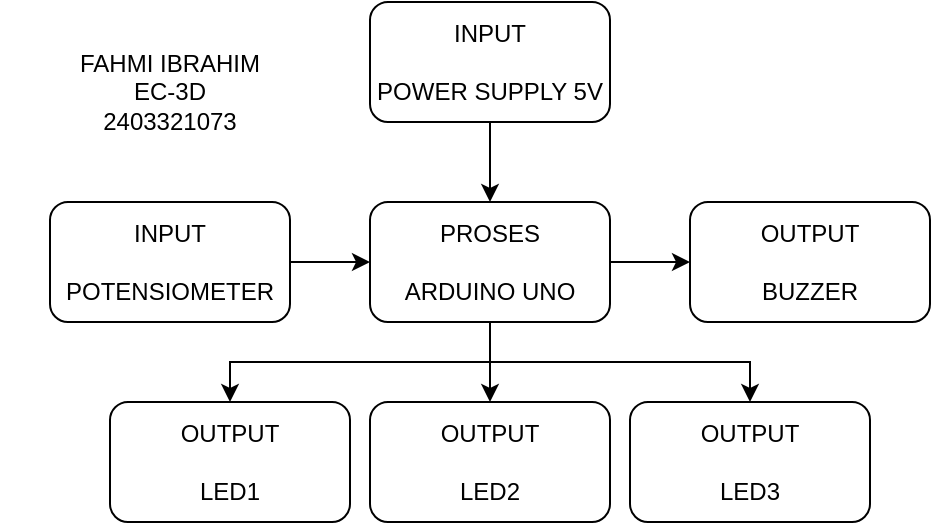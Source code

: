 <mxfile version="28.2.7">
  <diagram name="Page-1" id="cWGV1W9D1GO7_-I9aehU">
    <mxGraphModel dx="1412" dy="781" grid="0" gridSize="10" guides="1" tooltips="1" connect="1" arrows="1" fold="1" page="1" pageScale="1" pageWidth="850" pageHeight="1100" math="0" shadow="0">
      <root>
        <mxCell id="0" />
        <mxCell id="1" parent="0" />
        <mxCell id="p1IepzGUd8G1rMpx9XE8-10" value="" style="edgeStyle=orthogonalEdgeStyle;rounded=0;orthogonalLoop=1;jettySize=auto;html=1;" edge="1" parent="1" source="p1IepzGUd8G1rMpx9XE8-1" target="p1IepzGUd8G1rMpx9XE8-2">
          <mxGeometry relative="1" as="geometry" />
        </mxCell>
        <mxCell id="p1IepzGUd8G1rMpx9XE8-1" value="&lt;div&gt;INPUT&lt;/div&gt;&lt;div&gt;&lt;br&gt;&lt;/div&gt;&lt;div&gt;POWER SUPPLY 5V&lt;/div&gt;" style="rounded=1;whiteSpace=wrap;html=1;" vertex="1" parent="1">
          <mxGeometry x="320" y="140" width="120" height="60" as="geometry" />
        </mxCell>
        <mxCell id="p1IepzGUd8G1rMpx9XE8-11" value="" style="edgeStyle=orthogonalEdgeStyle;rounded=0;orthogonalLoop=1;jettySize=auto;html=1;" edge="1" parent="1" source="p1IepzGUd8G1rMpx9XE8-2" target="p1IepzGUd8G1rMpx9XE8-5">
          <mxGeometry relative="1" as="geometry" />
        </mxCell>
        <mxCell id="p1IepzGUd8G1rMpx9XE8-12" style="edgeStyle=orthogonalEdgeStyle;rounded=0;orthogonalLoop=1;jettySize=auto;html=1;entryX=0.5;entryY=0;entryDx=0;entryDy=0;" edge="1" parent="1" source="p1IepzGUd8G1rMpx9XE8-2" target="p1IepzGUd8G1rMpx9XE8-4">
          <mxGeometry relative="1" as="geometry">
            <Array as="points">
              <mxPoint x="380" y="320" />
              <mxPoint x="250" y="320" />
            </Array>
          </mxGeometry>
        </mxCell>
        <mxCell id="p1IepzGUd8G1rMpx9XE8-13" style="edgeStyle=orthogonalEdgeStyle;rounded=0;orthogonalLoop=1;jettySize=auto;html=1;entryX=0.5;entryY=0;entryDx=0;entryDy=0;" edge="1" parent="1" source="p1IepzGUd8G1rMpx9XE8-2" target="p1IepzGUd8G1rMpx9XE8-6">
          <mxGeometry relative="1" as="geometry">
            <Array as="points">
              <mxPoint x="380" y="320" />
              <mxPoint x="510" y="320" />
            </Array>
          </mxGeometry>
        </mxCell>
        <mxCell id="p1IepzGUd8G1rMpx9XE8-14" style="edgeStyle=orthogonalEdgeStyle;rounded=0;orthogonalLoop=1;jettySize=auto;html=1;entryX=0;entryY=0.5;entryDx=0;entryDy=0;" edge="1" parent="1" source="p1IepzGUd8G1rMpx9XE8-2" target="p1IepzGUd8G1rMpx9XE8-7">
          <mxGeometry relative="1" as="geometry" />
        </mxCell>
        <mxCell id="p1IepzGUd8G1rMpx9XE8-2" value="&lt;div&gt;PROSES&lt;/div&gt;&lt;div&gt;&lt;br&gt;&lt;/div&gt;&lt;div&gt;ARDUINO UNO&lt;/div&gt;" style="rounded=1;whiteSpace=wrap;html=1;" vertex="1" parent="1">
          <mxGeometry x="320" y="240" width="120" height="60" as="geometry" />
        </mxCell>
        <mxCell id="p1IepzGUd8G1rMpx9XE8-9" value="" style="edgeStyle=orthogonalEdgeStyle;rounded=0;orthogonalLoop=1;jettySize=auto;html=1;" edge="1" parent="1" source="p1IepzGUd8G1rMpx9XE8-3" target="p1IepzGUd8G1rMpx9XE8-2">
          <mxGeometry relative="1" as="geometry" />
        </mxCell>
        <mxCell id="p1IepzGUd8G1rMpx9XE8-3" value="&lt;div&gt;INPUT&lt;/div&gt;&lt;div&gt;&lt;br&gt;&lt;/div&gt;&lt;div&gt;POTENSIOMETER&lt;/div&gt;" style="rounded=1;whiteSpace=wrap;html=1;" vertex="1" parent="1">
          <mxGeometry x="160" y="240" width="120" height="60" as="geometry" />
        </mxCell>
        <mxCell id="p1IepzGUd8G1rMpx9XE8-4" value="&lt;div&gt;OUTPUT&lt;/div&gt;&lt;div&gt;&lt;br&gt;&lt;/div&gt;&lt;div&gt;LED1&lt;/div&gt;" style="rounded=1;whiteSpace=wrap;html=1;" vertex="1" parent="1">
          <mxGeometry x="190" y="340" width="120" height="60" as="geometry" />
        </mxCell>
        <mxCell id="p1IepzGUd8G1rMpx9XE8-5" value="&lt;div&gt;OUTPUT&lt;/div&gt;&lt;div&gt;&lt;br&gt;&lt;/div&gt;&lt;div&gt;LED2&lt;/div&gt;" style="rounded=1;whiteSpace=wrap;html=1;" vertex="1" parent="1">
          <mxGeometry x="320" y="340" width="120" height="60" as="geometry" />
        </mxCell>
        <mxCell id="p1IepzGUd8G1rMpx9XE8-6" value="&lt;div&gt;OUTPUT&lt;/div&gt;&lt;div&gt;&lt;br&gt;&lt;/div&gt;&lt;div&gt;LED3&lt;/div&gt;" style="rounded=1;whiteSpace=wrap;html=1;" vertex="1" parent="1">
          <mxGeometry x="450" y="340" width="120" height="60" as="geometry" />
        </mxCell>
        <mxCell id="p1IepzGUd8G1rMpx9XE8-7" value="&lt;div&gt;OUTPUT&lt;/div&gt;&lt;div&gt;&lt;br&gt;&lt;/div&gt;&lt;div&gt;BUZZER&lt;/div&gt;" style="rounded=1;whiteSpace=wrap;html=1;" vertex="1" parent="1">
          <mxGeometry x="480" y="240" width="120" height="60" as="geometry" />
        </mxCell>
        <mxCell id="p1IepzGUd8G1rMpx9XE8-15" value="&lt;div&gt;FAHMI IBRAHIM&lt;/div&gt;&lt;div&gt;EC-3D&lt;/div&gt;&lt;div&gt;2403321073&lt;/div&gt;" style="text;html=1;whiteSpace=wrap;strokeColor=none;fillColor=none;align=center;verticalAlign=middle;rounded=0;" vertex="1" parent="1">
          <mxGeometry x="135" y="170" width="170" height="30" as="geometry" />
        </mxCell>
      </root>
    </mxGraphModel>
  </diagram>
</mxfile>
